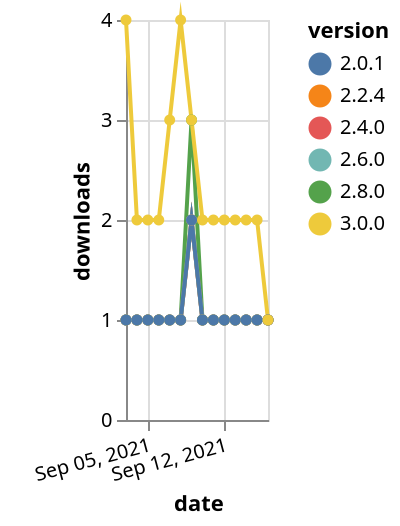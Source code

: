 {"$schema": "https://vega.github.io/schema/vega-lite/v5.json", "description": "A simple bar chart with embedded data.", "data": {"values": [{"date": "2021-09-03", "total": 190, "delta": 1, "version": "2.4.0"}, {"date": "2021-09-04", "total": 191, "delta": 1, "version": "2.4.0"}, {"date": "2021-09-05", "total": 192, "delta": 1, "version": "2.4.0"}, {"date": "2021-09-06", "total": 193, "delta": 1, "version": "2.4.0"}, {"date": "2021-09-07", "total": 194, "delta": 1, "version": "2.4.0"}, {"date": "2021-09-08", "total": 195, "delta": 1, "version": "2.4.0"}, {"date": "2021-09-09", "total": 197, "delta": 2, "version": "2.4.0"}, {"date": "2021-09-10", "total": 198, "delta": 1, "version": "2.4.0"}, {"date": "2021-09-11", "total": 199, "delta": 1, "version": "2.4.0"}, {"date": "2021-09-12", "total": 200, "delta": 1, "version": "2.4.0"}, {"date": "2021-09-13", "total": 201, "delta": 1, "version": "2.4.0"}, {"date": "2021-09-14", "total": 202, "delta": 1, "version": "2.4.0"}, {"date": "2021-09-15", "total": 203, "delta": 1, "version": "2.4.0"}, {"date": "2021-09-16", "total": 204, "delta": 1, "version": "2.4.0"}, {"date": "2021-09-03", "total": 190, "delta": 1, "version": "2.8.0"}, {"date": "2021-09-04", "total": 191, "delta": 1, "version": "2.8.0"}, {"date": "2021-09-05", "total": 192, "delta": 1, "version": "2.8.0"}, {"date": "2021-09-06", "total": 193, "delta": 1, "version": "2.8.0"}, {"date": "2021-09-07", "total": 194, "delta": 1, "version": "2.8.0"}, {"date": "2021-09-08", "total": 195, "delta": 1, "version": "2.8.0"}, {"date": "2021-09-09", "total": 198, "delta": 3, "version": "2.8.0"}, {"date": "2021-09-10", "total": 199, "delta": 1, "version": "2.8.0"}, {"date": "2021-09-11", "total": 200, "delta": 1, "version": "2.8.0"}, {"date": "2021-09-12", "total": 201, "delta": 1, "version": "2.8.0"}, {"date": "2021-09-13", "total": 202, "delta": 1, "version": "2.8.0"}, {"date": "2021-09-14", "total": 203, "delta": 1, "version": "2.8.0"}, {"date": "2021-09-15", "total": 204, "delta": 1, "version": "2.8.0"}, {"date": "2021-09-16", "total": 205, "delta": 1, "version": "2.8.0"}, {"date": "2021-09-03", "total": 189, "delta": 1, "version": "2.2.4"}, {"date": "2021-09-04", "total": 190, "delta": 1, "version": "2.2.4"}, {"date": "2021-09-05", "total": 191, "delta": 1, "version": "2.2.4"}, {"date": "2021-09-06", "total": 192, "delta": 1, "version": "2.2.4"}, {"date": "2021-09-07", "total": 193, "delta": 1, "version": "2.2.4"}, {"date": "2021-09-08", "total": 194, "delta": 1, "version": "2.2.4"}, {"date": "2021-09-09", "total": 196, "delta": 2, "version": "2.2.4"}, {"date": "2021-09-10", "total": 197, "delta": 1, "version": "2.2.4"}, {"date": "2021-09-11", "total": 198, "delta": 1, "version": "2.2.4"}, {"date": "2021-09-12", "total": 199, "delta": 1, "version": "2.2.4"}, {"date": "2021-09-13", "total": 200, "delta": 1, "version": "2.2.4"}, {"date": "2021-09-14", "total": 201, "delta": 1, "version": "2.2.4"}, {"date": "2021-09-15", "total": 202, "delta": 1, "version": "2.2.4"}, {"date": "2021-09-16", "total": 203, "delta": 1, "version": "2.2.4"}, {"date": "2021-09-03", "total": 167, "delta": 1, "version": "2.6.0"}, {"date": "2021-09-04", "total": 168, "delta": 1, "version": "2.6.0"}, {"date": "2021-09-05", "total": 169, "delta": 1, "version": "2.6.0"}, {"date": "2021-09-06", "total": 170, "delta": 1, "version": "2.6.0"}, {"date": "2021-09-07", "total": 171, "delta": 1, "version": "2.6.0"}, {"date": "2021-09-08", "total": 172, "delta": 1, "version": "2.6.0"}, {"date": "2021-09-09", "total": 174, "delta": 2, "version": "2.6.0"}, {"date": "2021-09-10", "total": 175, "delta": 1, "version": "2.6.0"}, {"date": "2021-09-11", "total": 176, "delta": 1, "version": "2.6.0"}, {"date": "2021-09-12", "total": 177, "delta": 1, "version": "2.6.0"}, {"date": "2021-09-13", "total": 178, "delta": 1, "version": "2.6.0"}, {"date": "2021-09-14", "total": 179, "delta": 1, "version": "2.6.0"}, {"date": "2021-09-15", "total": 180, "delta": 1, "version": "2.6.0"}, {"date": "2021-09-16", "total": 181, "delta": 1, "version": "2.6.0"}, {"date": "2021-09-03", "total": 251, "delta": 1, "version": "2.0.1"}, {"date": "2021-09-04", "total": 252, "delta": 1, "version": "2.0.1"}, {"date": "2021-09-05", "total": 253, "delta": 1, "version": "2.0.1"}, {"date": "2021-09-06", "total": 254, "delta": 1, "version": "2.0.1"}, {"date": "2021-09-07", "total": 255, "delta": 1, "version": "2.0.1"}, {"date": "2021-09-08", "total": 256, "delta": 1, "version": "2.0.1"}, {"date": "2021-09-09", "total": 258, "delta": 2, "version": "2.0.1"}, {"date": "2021-09-10", "total": 259, "delta": 1, "version": "2.0.1"}, {"date": "2021-09-11", "total": 260, "delta": 1, "version": "2.0.1"}, {"date": "2021-09-12", "total": 261, "delta": 1, "version": "2.0.1"}, {"date": "2021-09-13", "total": 262, "delta": 1, "version": "2.0.1"}, {"date": "2021-09-14", "total": 263, "delta": 1, "version": "2.0.1"}, {"date": "2021-09-15", "total": 264, "delta": 1, "version": "2.0.1"}, {"date": "2021-09-16", "total": 265, "delta": 1, "version": "2.0.1"}, {"date": "2021-09-03", "total": 223, "delta": 4, "version": "3.0.0"}, {"date": "2021-09-04", "total": 225, "delta": 2, "version": "3.0.0"}, {"date": "2021-09-05", "total": 227, "delta": 2, "version": "3.0.0"}, {"date": "2021-09-06", "total": 229, "delta": 2, "version": "3.0.0"}, {"date": "2021-09-07", "total": 232, "delta": 3, "version": "3.0.0"}, {"date": "2021-09-08", "total": 236, "delta": 4, "version": "3.0.0"}, {"date": "2021-09-09", "total": 239, "delta": 3, "version": "3.0.0"}, {"date": "2021-09-10", "total": 241, "delta": 2, "version": "3.0.0"}, {"date": "2021-09-11", "total": 243, "delta": 2, "version": "3.0.0"}, {"date": "2021-09-12", "total": 245, "delta": 2, "version": "3.0.0"}, {"date": "2021-09-13", "total": 247, "delta": 2, "version": "3.0.0"}, {"date": "2021-09-14", "total": 249, "delta": 2, "version": "3.0.0"}, {"date": "2021-09-15", "total": 251, "delta": 2, "version": "3.0.0"}, {"date": "2021-09-16", "total": 252, "delta": 1, "version": "3.0.0"}]}, "width": "container", "mark": {"type": "line", "point": {"filled": true}}, "encoding": {"x": {"field": "date", "type": "temporal", "timeUnit": "yearmonthdate", "title": "date", "axis": {"labelAngle": -15}}, "y": {"field": "delta", "type": "quantitative", "title": "downloads"}, "color": {"field": "version", "type": "nominal"}, "tooltip": {"field": "delta"}}}